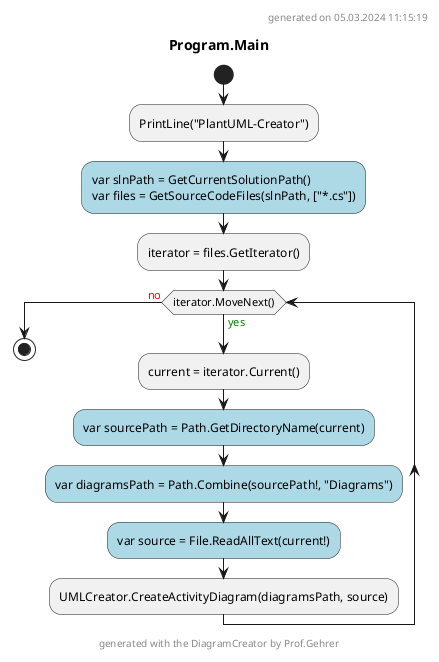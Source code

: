 @startuml Program.Main
header
generated on 05.03.2024 11:15:19
end header
title Program.Main
start
:PrintLine("PlantUML-Creator");
#LightBlue:var slnPath = GetCurrentSolutionPath()
var files = GetSourceCodeFiles(slnPath, ["*.cs"]);
:iterator = files.GetIterator();
while (iterator.MoveNext()) is (<color:green>yes)
:current = iterator.Current();
      #LightBlue:var sourcePath = Path.GetDirectoryName(current);
      #LightBlue:var diagramsPath = Path.Combine(sourcePath!, "Diagrams");
      #LightBlue:var source = File.ReadAllText(current!);
      :UMLCreator.CreateActivityDiagram(diagramsPath, source);
endwhile (<color:red>no)
footer
generated with the DiagramCreator by Prof.Gehrer
end footer
stop
@enduml
